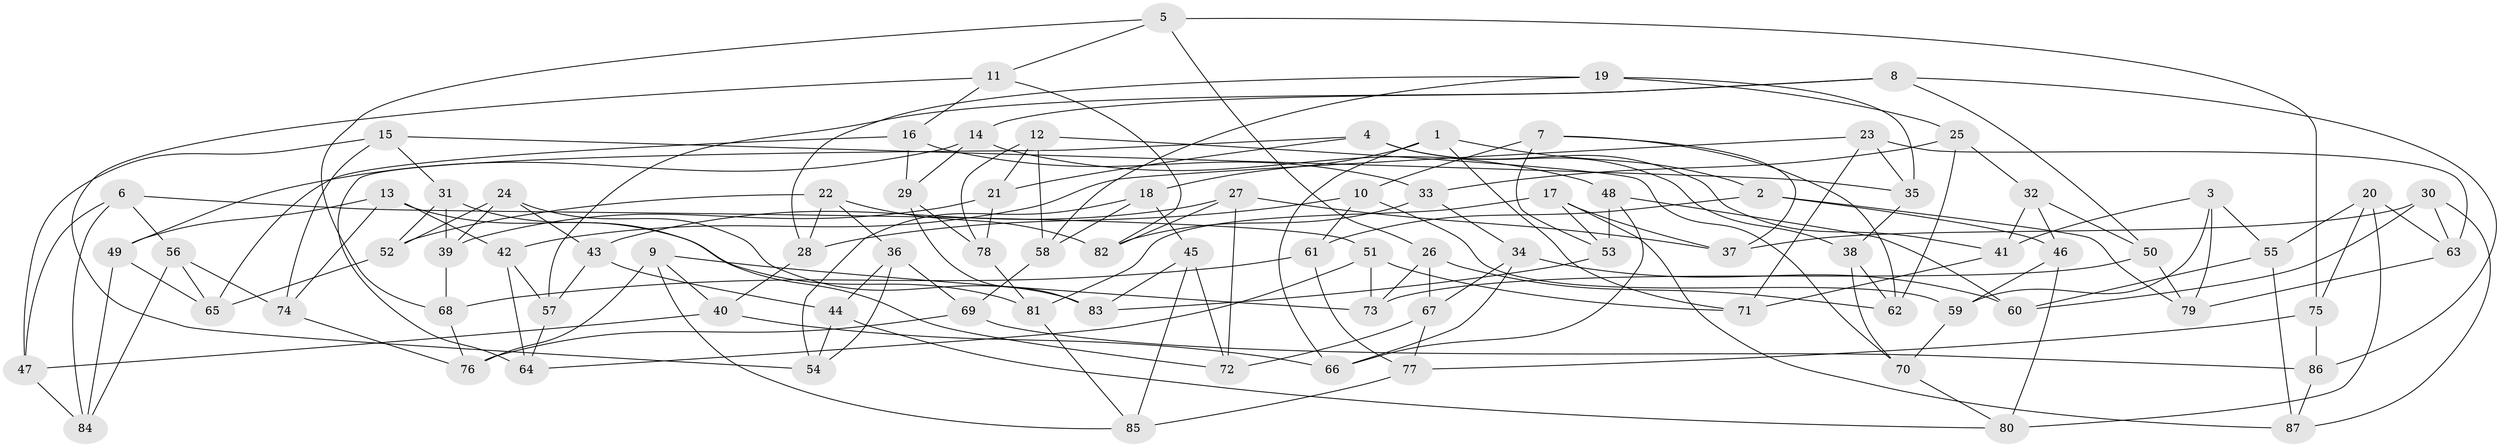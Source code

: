 // coarse degree distribution, {4: 0.4117647058823529, 5: 0.14705882352941177, 3: 0.2647058823529412, 6: 0.029411764705882353, 14: 0.029411764705882353, 7: 0.058823529411764705, 12: 0.029411764705882353, 10: 0.029411764705882353}
// Generated by graph-tools (version 1.1) at 2025/03/03/04/25 22:03:50]
// undirected, 87 vertices, 174 edges
graph export_dot {
graph [start="1"]
  node [color=gray90,style=filled];
  1;
  2;
  3;
  4;
  5;
  6;
  7;
  8;
  9;
  10;
  11;
  12;
  13;
  14;
  15;
  16;
  17;
  18;
  19;
  20;
  21;
  22;
  23;
  24;
  25;
  26;
  27;
  28;
  29;
  30;
  31;
  32;
  33;
  34;
  35;
  36;
  37;
  38;
  39;
  40;
  41;
  42;
  43;
  44;
  45;
  46;
  47;
  48;
  49;
  50;
  51;
  52;
  53;
  54;
  55;
  56;
  57;
  58;
  59;
  60;
  61;
  62;
  63;
  64;
  65;
  66;
  67;
  68;
  69;
  70;
  71;
  72;
  73;
  74;
  75;
  76;
  77;
  78;
  79;
  80;
  81;
  82;
  83;
  84;
  85;
  86;
  87;
  1 -- 71;
  1 -- 18;
  1 -- 66;
  1 -- 2;
  2 -- 46;
  2 -- 61;
  2 -- 79;
  3 -- 55;
  3 -- 79;
  3 -- 59;
  3 -- 41;
  4 -- 41;
  4 -- 38;
  4 -- 64;
  4 -- 21;
  5 -- 68;
  5 -- 75;
  5 -- 11;
  5 -- 26;
  6 -- 56;
  6 -- 84;
  6 -- 47;
  6 -- 51;
  7 -- 37;
  7 -- 10;
  7 -- 62;
  7 -- 53;
  8 -- 86;
  8 -- 14;
  8 -- 50;
  8 -- 57;
  9 -- 85;
  9 -- 40;
  9 -- 76;
  9 -- 73;
  10 -- 59;
  10 -- 28;
  10 -- 61;
  11 -- 82;
  11 -- 16;
  11 -- 54;
  12 -- 58;
  12 -- 78;
  12 -- 21;
  12 -- 70;
  13 -- 42;
  13 -- 74;
  13 -- 81;
  13 -- 49;
  14 -- 49;
  14 -- 29;
  14 -- 48;
  15 -- 31;
  15 -- 74;
  15 -- 35;
  15 -- 47;
  16 -- 33;
  16 -- 65;
  16 -- 29;
  17 -- 87;
  17 -- 81;
  17 -- 53;
  17 -- 37;
  18 -- 58;
  18 -- 54;
  18 -- 45;
  19 -- 35;
  19 -- 58;
  19 -- 28;
  19 -- 25;
  20 -- 80;
  20 -- 63;
  20 -- 75;
  20 -- 55;
  21 -- 78;
  21 -- 39;
  22 -- 36;
  22 -- 52;
  22 -- 82;
  22 -- 28;
  23 -- 63;
  23 -- 35;
  23 -- 42;
  23 -- 71;
  24 -- 39;
  24 -- 52;
  24 -- 83;
  24 -- 43;
  25 -- 33;
  25 -- 32;
  25 -- 62;
  26 -- 73;
  26 -- 62;
  26 -- 67;
  27 -- 72;
  27 -- 37;
  27 -- 82;
  27 -- 43;
  28 -- 40;
  29 -- 78;
  29 -- 83;
  30 -- 87;
  30 -- 63;
  30 -- 60;
  30 -- 37;
  31 -- 72;
  31 -- 39;
  31 -- 52;
  32 -- 50;
  32 -- 46;
  32 -- 41;
  33 -- 82;
  33 -- 34;
  34 -- 67;
  34 -- 60;
  34 -- 66;
  35 -- 38;
  36 -- 69;
  36 -- 44;
  36 -- 54;
  38 -- 70;
  38 -- 62;
  39 -- 68;
  40 -- 47;
  40 -- 66;
  41 -- 71;
  42 -- 57;
  42 -- 64;
  43 -- 44;
  43 -- 57;
  44 -- 80;
  44 -- 54;
  45 -- 83;
  45 -- 72;
  45 -- 85;
  46 -- 80;
  46 -- 59;
  47 -- 84;
  48 -- 60;
  48 -- 53;
  48 -- 66;
  49 -- 84;
  49 -- 65;
  50 -- 79;
  50 -- 73;
  51 -- 71;
  51 -- 73;
  51 -- 64;
  52 -- 65;
  53 -- 83;
  55 -- 60;
  55 -- 87;
  56 -- 74;
  56 -- 65;
  56 -- 84;
  57 -- 64;
  58 -- 69;
  59 -- 70;
  61 -- 68;
  61 -- 77;
  63 -- 79;
  67 -- 72;
  67 -- 77;
  68 -- 76;
  69 -- 86;
  69 -- 76;
  70 -- 80;
  74 -- 76;
  75 -- 86;
  75 -- 77;
  77 -- 85;
  78 -- 81;
  81 -- 85;
  86 -- 87;
}
